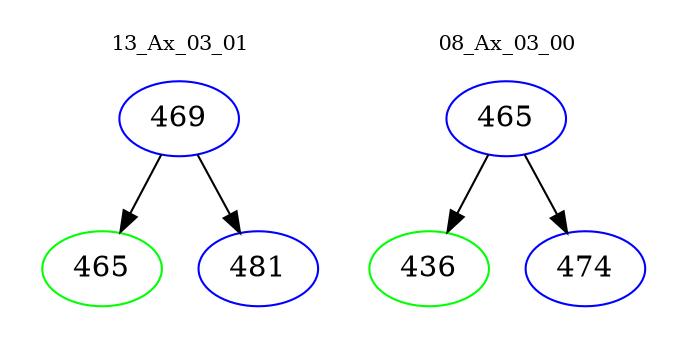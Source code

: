 digraph{
subgraph cluster_0 {
color = white
label = "13_Ax_03_01";
fontsize=10;
T0_469 [label="469", color="blue"]
T0_469 -> T0_465 [color="black"]
T0_465 [label="465", color="green"]
T0_469 -> T0_481 [color="black"]
T0_481 [label="481", color="blue"]
}
subgraph cluster_1 {
color = white
label = "08_Ax_03_00";
fontsize=10;
T1_465 [label="465", color="blue"]
T1_465 -> T1_436 [color="black"]
T1_436 [label="436", color="green"]
T1_465 -> T1_474 [color="black"]
T1_474 [label="474", color="blue"]
}
}
